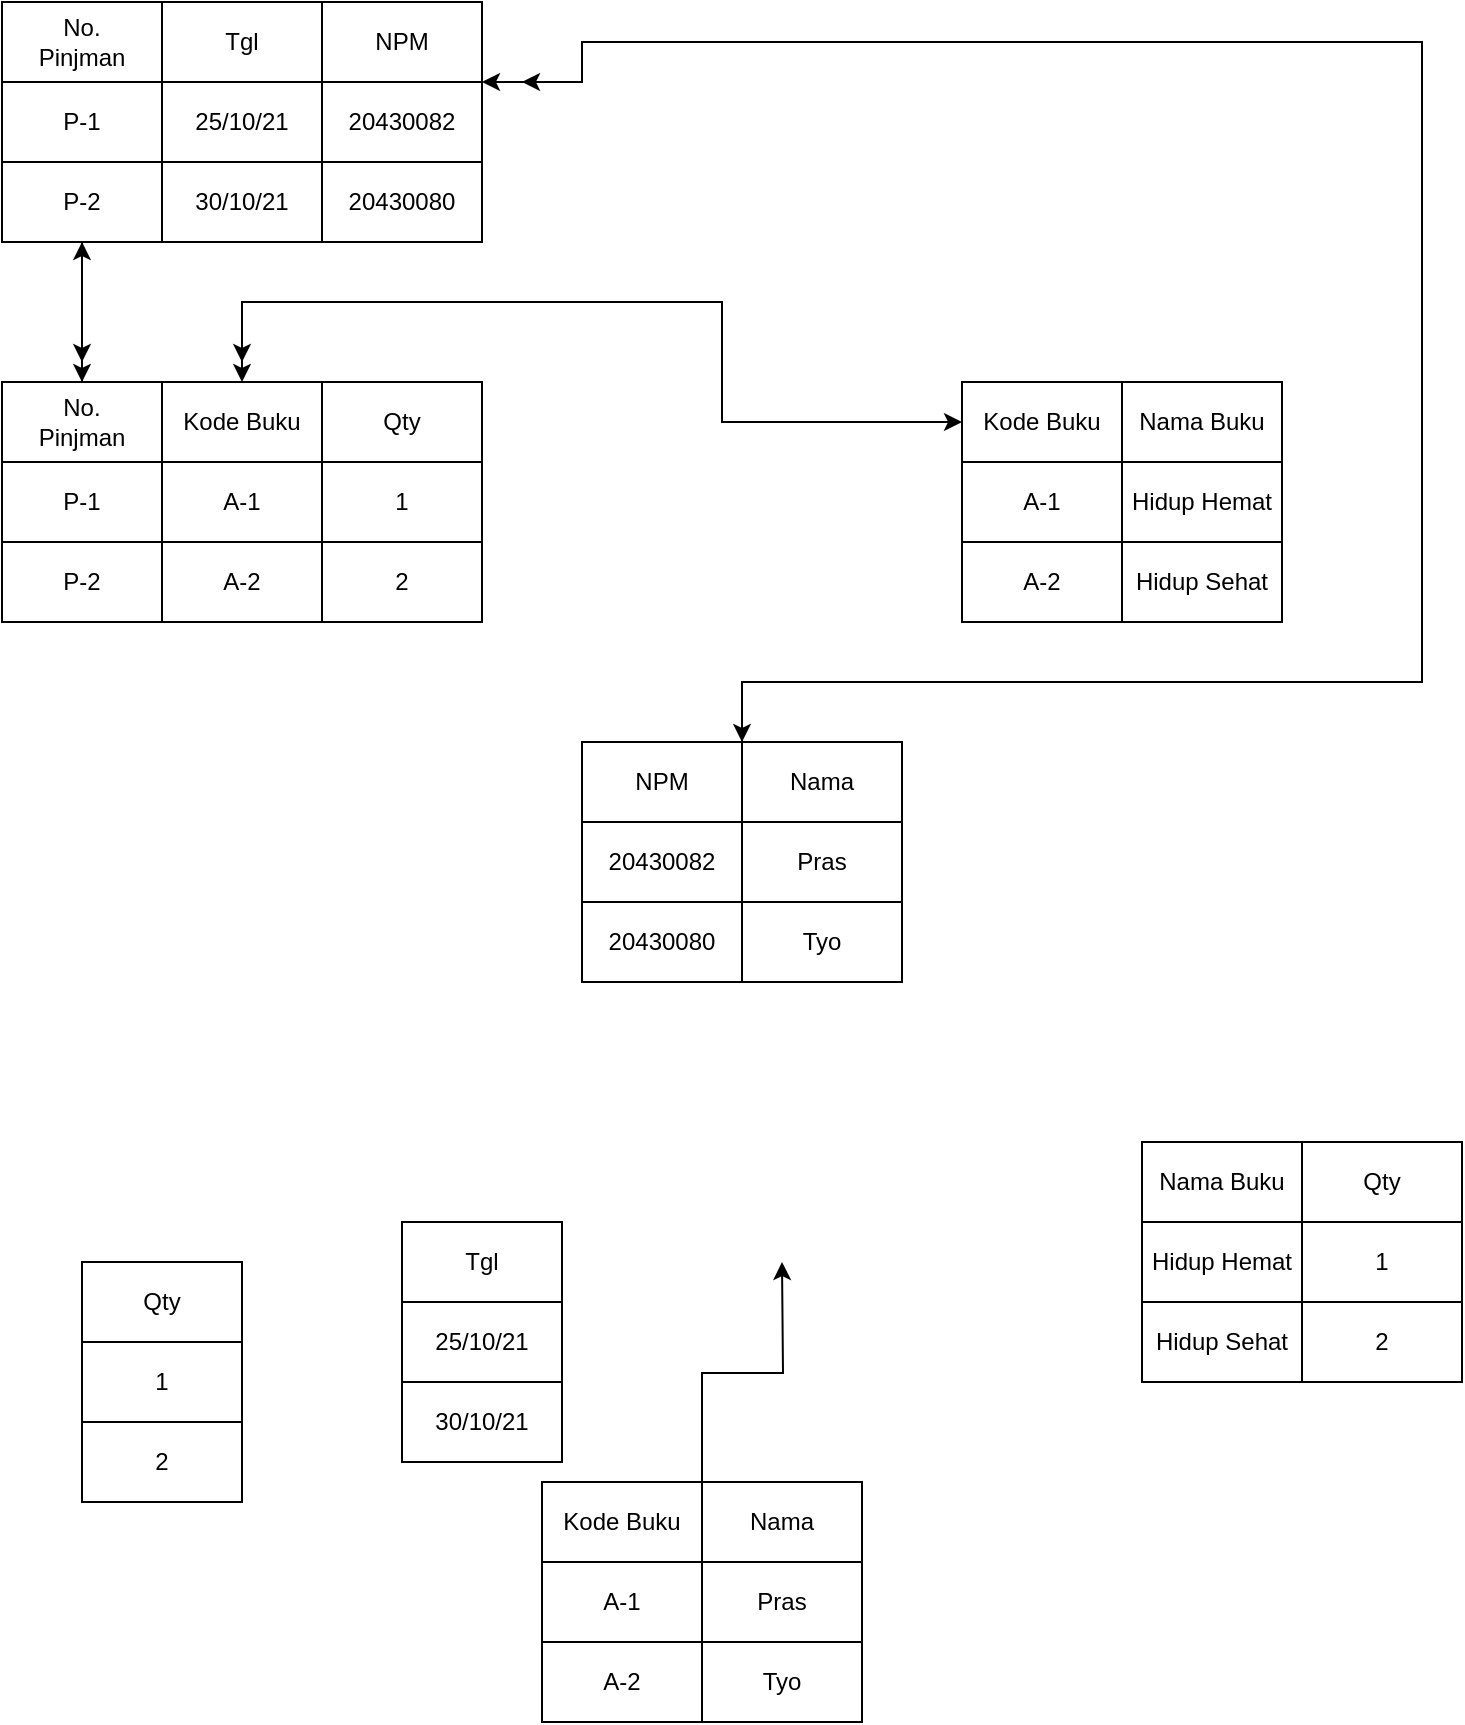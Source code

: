<mxfile version="15.5.8" type="github">
  <diagram id="M6y8392TLzpfR5IYkmAL" name="Page-1">
    <mxGraphModel dx="385" dy="634" grid="1" gridSize="10" guides="1" tooltips="1" connect="1" arrows="1" fold="1" page="1" pageScale="1" pageWidth="850" pageHeight="1100" math="0" shadow="0">
      <root>
        <mxCell id="0" />
        <mxCell id="1" parent="0" />
        <mxCell id="cc8EIHfYlOQ8iBalrAjE-4" value="Tgl" style="rounded=0;whiteSpace=wrap;html=1;" vertex="1" parent="1">
          <mxGeometry x="280" y="740" width="80" height="40" as="geometry" />
        </mxCell>
        <mxCell id="cc8EIHfYlOQ8iBalrAjE-5" value="NPM" style="rounded=0;whiteSpace=wrap;html=1;" vertex="1" parent="1">
          <mxGeometry x="370" y="500" width="80" height="40" as="geometry" />
        </mxCell>
        <mxCell id="cc8EIHfYlOQ8iBalrAjE-76" style="edgeStyle=orthogonalEdgeStyle;rounded=0;orthogonalLoop=1;jettySize=auto;html=1;exitX=0;exitY=0;exitDx=0;exitDy=0;entryX=1;entryY=0;entryDx=0;entryDy=0;" edge="1" parent="1" source="cc8EIHfYlOQ8iBalrAjE-6" target="cc8EIHfYlOQ8iBalrAjE-43">
          <mxGeometry relative="1" as="geometry">
            <Array as="points">
              <mxPoint x="450" y="470" />
              <mxPoint x="790" y="470" />
              <mxPoint x="790" y="150" />
              <mxPoint x="370" y="150" />
              <mxPoint x="370" y="170" />
            </Array>
          </mxGeometry>
        </mxCell>
        <mxCell id="cc8EIHfYlOQ8iBalrAjE-6" value="Nama" style="rounded=0;whiteSpace=wrap;html=1;" vertex="1" parent="1">
          <mxGeometry x="450" y="500" width="80" height="40" as="geometry" />
        </mxCell>
        <mxCell id="cc8EIHfYlOQ8iBalrAjE-10" value="20430080" style="rounded=0;whiteSpace=wrap;html=1;" vertex="1" parent="1">
          <mxGeometry x="370" y="580" width="80" height="40" as="geometry" />
        </mxCell>
        <mxCell id="cc8EIHfYlOQ8iBalrAjE-11" value="20430082" style="rounded=0;whiteSpace=wrap;html=1;" vertex="1" parent="1">
          <mxGeometry x="370" y="540" width="80" height="40" as="geometry" />
        </mxCell>
        <mxCell id="cc8EIHfYlOQ8iBalrAjE-12" value="Pras" style="rounded=0;whiteSpace=wrap;html=1;" vertex="1" parent="1">
          <mxGeometry x="450" y="540" width="80" height="40" as="geometry" />
        </mxCell>
        <mxCell id="cc8EIHfYlOQ8iBalrAjE-16" value="30/10/21" style="rounded=0;whiteSpace=wrap;html=1;" vertex="1" parent="1">
          <mxGeometry x="280" y="820" width="80" height="40" as="geometry" />
        </mxCell>
        <mxCell id="cc8EIHfYlOQ8iBalrAjE-18" value="25/10/21" style="rounded=0;whiteSpace=wrap;html=1;" vertex="1" parent="1">
          <mxGeometry x="280" y="780" width="80" height="40" as="geometry" />
        </mxCell>
        <mxCell id="cc8EIHfYlOQ8iBalrAjE-24" value="Tyo" style="rounded=0;whiteSpace=wrap;html=1;" vertex="1" parent="1">
          <mxGeometry x="450" y="580" width="80" height="40" as="geometry" />
        </mxCell>
        <mxCell id="cc8EIHfYlOQ8iBalrAjE-25" value="Kode Buku" style="rounded=0;whiteSpace=wrap;html=1;" vertex="1" parent="1">
          <mxGeometry x="350" y="870" width="80" height="40" as="geometry" />
        </mxCell>
        <mxCell id="cc8EIHfYlOQ8iBalrAjE-31" style="edgeStyle=orthogonalEdgeStyle;rounded=0;orthogonalLoop=1;jettySize=auto;html=1;exitX=0;exitY=0;exitDx=0;exitDy=0;" edge="1" parent="1" source="cc8EIHfYlOQ8iBalrAjE-26">
          <mxGeometry relative="1" as="geometry">
            <mxPoint x="470" y="760" as="targetPoint" />
          </mxGeometry>
        </mxCell>
        <mxCell id="cc8EIHfYlOQ8iBalrAjE-26" value="Nama" style="rounded=0;whiteSpace=wrap;html=1;" vertex="1" parent="1">
          <mxGeometry x="430" y="870" width="80" height="40" as="geometry" />
        </mxCell>
        <mxCell id="cc8EIHfYlOQ8iBalrAjE-27" value="A-1" style="rounded=0;whiteSpace=wrap;html=1;" vertex="1" parent="1">
          <mxGeometry x="350" y="910" width="80" height="40" as="geometry" />
        </mxCell>
        <mxCell id="cc8EIHfYlOQ8iBalrAjE-28" value="Pras" style="rounded=0;whiteSpace=wrap;html=1;" vertex="1" parent="1">
          <mxGeometry x="430" y="910" width="80" height="40" as="geometry" />
        </mxCell>
        <mxCell id="cc8EIHfYlOQ8iBalrAjE-29" value="Tyo" style="rounded=0;whiteSpace=wrap;html=1;" vertex="1" parent="1">
          <mxGeometry x="430" y="950" width="80" height="40" as="geometry" />
        </mxCell>
        <mxCell id="cc8EIHfYlOQ8iBalrAjE-30" value="A-2" style="rounded=0;whiteSpace=wrap;html=1;" vertex="1" parent="1">
          <mxGeometry x="350" y="950" width="80" height="40" as="geometry" />
        </mxCell>
        <mxCell id="cc8EIHfYlOQ8iBalrAjE-32" value="Nama Buku" style="rounded=0;whiteSpace=wrap;html=1;" vertex="1" parent="1">
          <mxGeometry x="650" y="700" width="80" height="40" as="geometry" />
        </mxCell>
        <mxCell id="cc8EIHfYlOQ8iBalrAjE-33" value="Qty" style="rounded=0;whiteSpace=wrap;html=1;" vertex="1" parent="1">
          <mxGeometry x="730" y="700" width="80" height="40" as="geometry" />
        </mxCell>
        <mxCell id="cc8EIHfYlOQ8iBalrAjE-34" value="Hidup Sehat" style="rounded=0;whiteSpace=wrap;html=1;" vertex="1" parent="1">
          <mxGeometry x="650" y="780" width="80" height="40" as="geometry" />
        </mxCell>
        <mxCell id="cc8EIHfYlOQ8iBalrAjE-35" value="2" style="rounded=0;whiteSpace=wrap;html=1;" vertex="1" parent="1">
          <mxGeometry x="730" y="780" width="80" height="40" as="geometry" />
        </mxCell>
        <mxCell id="cc8EIHfYlOQ8iBalrAjE-36" value="Hidup Hemat" style="rounded=0;whiteSpace=wrap;html=1;" vertex="1" parent="1">
          <mxGeometry x="650" y="740" width="80" height="40" as="geometry" />
        </mxCell>
        <mxCell id="cc8EIHfYlOQ8iBalrAjE-37" value="1" style="rounded=0;whiteSpace=wrap;html=1;" vertex="1" parent="1">
          <mxGeometry x="730" y="740" width="80" height="40" as="geometry" />
        </mxCell>
        <mxCell id="cc8EIHfYlOQ8iBalrAjE-39" value="No. &lt;br&gt;Pinjman" style="rounded=0;whiteSpace=wrap;html=1;" vertex="1" parent="1">
          <mxGeometry x="80" y="130" width="80" height="40" as="geometry" />
        </mxCell>
        <mxCell id="cc8EIHfYlOQ8iBalrAjE-40" value="Tgl" style="rounded=0;whiteSpace=wrap;html=1;" vertex="1" parent="1">
          <mxGeometry x="160" y="130" width="80" height="40" as="geometry" />
        </mxCell>
        <mxCell id="cc8EIHfYlOQ8iBalrAjE-41" value="NPM" style="rounded=0;whiteSpace=wrap;html=1;" vertex="1" parent="1">
          <mxGeometry x="240" y="130" width="80" height="40" as="geometry" />
        </mxCell>
        <mxCell id="cc8EIHfYlOQ8iBalrAjE-42" value="20430080" style="rounded=0;whiteSpace=wrap;html=1;" vertex="1" parent="1">
          <mxGeometry x="240" y="210" width="80" height="40" as="geometry" />
        </mxCell>
        <mxCell id="cc8EIHfYlOQ8iBalrAjE-43" value="20430082" style="rounded=0;whiteSpace=wrap;html=1;" vertex="1" parent="1">
          <mxGeometry x="240" y="170" width="80" height="40" as="geometry" />
        </mxCell>
        <mxCell id="cc8EIHfYlOQ8iBalrAjE-44" value="30/10/21" style="rounded=0;whiteSpace=wrap;html=1;" vertex="1" parent="1">
          <mxGeometry x="160" y="210" width="80" height="40" as="geometry" />
        </mxCell>
        <mxCell id="cc8EIHfYlOQ8iBalrAjE-45" value="P-2" style="rounded=0;whiteSpace=wrap;html=1;" vertex="1" parent="1">
          <mxGeometry x="80" y="210" width="80" height="40" as="geometry" />
        </mxCell>
        <mxCell id="cc8EIHfYlOQ8iBalrAjE-46" value="25/10/21" style="rounded=0;whiteSpace=wrap;html=1;" vertex="1" parent="1">
          <mxGeometry x="160" y="170" width="80" height="40" as="geometry" />
        </mxCell>
        <mxCell id="cc8EIHfYlOQ8iBalrAjE-47" value="P-1" style="rounded=0;whiteSpace=wrap;html=1;" vertex="1" parent="1">
          <mxGeometry x="80" y="170" width="80" height="40" as="geometry" />
        </mxCell>
        <mxCell id="cc8EIHfYlOQ8iBalrAjE-71" style="edgeStyle=none;rounded=0;orthogonalLoop=1;jettySize=auto;html=1;exitX=0.5;exitY=0;exitDx=0;exitDy=0;entryX=0.5;entryY=0;entryDx=0;entryDy=0;" edge="1" parent="1" source="cc8EIHfYlOQ8iBalrAjE-48" target="cc8EIHfYlOQ8iBalrAjE-48">
          <mxGeometry relative="1" as="geometry">
            <Array as="points">
              <mxPoint x="120" y="250" />
            </Array>
          </mxGeometry>
        </mxCell>
        <mxCell id="cc8EIHfYlOQ8iBalrAjE-72" style="edgeStyle=none;rounded=0;orthogonalLoop=1;jettySize=auto;html=1;entryX=0.5;entryY=1;entryDx=0;entryDy=0;" edge="1" parent="1" target="cc8EIHfYlOQ8iBalrAjE-45">
          <mxGeometry relative="1" as="geometry">
            <mxPoint x="120" y="290" as="sourcePoint" />
          </mxGeometry>
        </mxCell>
        <mxCell id="cc8EIHfYlOQ8iBalrAjE-48" value="No. &lt;br&gt;Pinjman" style="rounded=0;whiteSpace=wrap;html=1;" vertex="1" parent="1">
          <mxGeometry x="80" y="320" width="80" height="40" as="geometry" />
        </mxCell>
        <mxCell id="cc8EIHfYlOQ8iBalrAjE-49" value="P-2" style="rounded=0;whiteSpace=wrap;html=1;" vertex="1" parent="1">
          <mxGeometry x="80" y="400" width="80" height="40" as="geometry" />
        </mxCell>
        <mxCell id="cc8EIHfYlOQ8iBalrAjE-50" value="P-1" style="rounded=0;whiteSpace=wrap;html=1;" vertex="1" parent="1">
          <mxGeometry x="80" y="360" width="80" height="40" as="geometry" />
        </mxCell>
        <mxCell id="cc8EIHfYlOQ8iBalrAjE-51" value="Nama Buku" style="rounded=0;whiteSpace=wrap;html=1;" vertex="1" parent="1">
          <mxGeometry x="640" y="320" width="80" height="40" as="geometry" />
        </mxCell>
        <mxCell id="cc8EIHfYlOQ8iBalrAjE-52" value="Qty" style="rounded=0;whiteSpace=wrap;html=1;" vertex="1" parent="1">
          <mxGeometry x="120" y="760" width="80" height="40" as="geometry" />
        </mxCell>
        <mxCell id="cc8EIHfYlOQ8iBalrAjE-53" value="Hidup Sehat" style="rounded=0;whiteSpace=wrap;html=1;" vertex="1" parent="1">
          <mxGeometry x="640" y="400" width="80" height="40" as="geometry" />
        </mxCell>
        <mxCell id="cc8EIHfYlOQ8iBalrAjE-54" value="2" style="rounded=0;whiteSpace=wrap;html=1;" vertex="1" parent="1">
          <mxGeometry x="120" y="840" width="80" height="40" as="geometry" />
        </mxCell>
        <mxCell id="cc8EIHfYlOQ8iBalrAjE-55" value="Hidup Hemat" style="rounded=0;whiteSpace=wrap;html=1;" vertex="1" parent="1">
          <mxGeometry x="640" y="360" width="80" height="40" as="geometry" />
        </mxCell>
        <mxCell id="cc8EIHfYlOQ8iBalrAjE-56" value="1" style="rounded=0;whiteSpace=wrap;html=1;" vertex="1" parent="1">
          <mxGeometry x="120" y="800" width="80" height="40" as="geometry" />
        </mxCell>
        <mxCell id="cc8EIHfYlOQ8iBalrAjE-70" style="edgeStyle=none;rounded=0;orthogonalLoop=1;jettySize=auto;html=1;entryX=0;entryY=0.5;entryDx=0;entryDy=0;" edge="1" parent="1" target="cc8EIHfYlOQ8iBalrAjE-63">
          <mxGeometry relative="1" as="geometry">
            <mxPoint x="450" y="340" as="sourcePoint" />
          </mxGeometry>
        </mxCell>
        <mxCell id="cc8EIHfYlOQ8iBalrAjE-57" value="Kode Buku" style="rounded=0;whiteSpace=wrap;html=1;" vertex="1" parent="1">
          <mxGeometry x="160" y="320" width="80" height="40" as="geometry" />
        </mxCell>
        <mxCell id="cc8EIHfYlOQ8iBalrAjE-58" value="A-2" style="rounded=0;whiteSpace=wrap;html=1;" vertex="1" parent="1">
          <mxGeometry x="160" y="400" width="80" height="40" as="geometry" />
        </mxCell>
        <mxCell id="cc8EIHfYlOQ8iBalrAjE-59" value="A-1" style="rounded=0;whiteSpace=wrap;html=1;" vertex="1" parent="1">
          <mxGeometry x="160" y="360" width="80" height="40" as="geometry" />
        </mxCell>
        <mxCell id="cc8EIHfYlOQ8iBalrAjE-60" value="Qty" style="rounded=0;whiteSpace=wrap;html=1;" vertex="1" parent="1">
          <mxGeometry x="240" y="320" width="80" height="40" as="geometry" />
        </mxCell>
        <mxCell id="cc8EIHfYlOQ8iBalrAjE-61" value="2" style="rounded=0;whiteSpace=wrap;html=1;" vertex="1" parent="1">
          <mxGeometry x="240" y="400" width="80" height="40" as="geometry" />
        </mxCell>
        <mxCell id="cc8EIHfYlOQ8iBalrAjE-62" value="1" style="rounded=0;whiteSpace=wrap;html=1;" vertex="1" parent="1">
          <mxGeometry x="240" y="360" width="80" height="40" as="geometry" />
        </mxCell>
        <mxCell id="cc8EIHfYlOQ8iBalrAjE-63" value="Kode Buku" style="rounded=0;whiteSpace=wrap;html=1;" vertex="1" parent="1">
          <mxGeometry x="560" y="320" width="80" height="40" as="geometry" />
        </mxCell>
        <mxCell id="cc8EIHfYlOQ8iBalrAjE-69" style="edgeStyle=orthogonalEdgeStyle;rounded=0;orthogonalLoop=1;jettySize=auto;html=1;entryX=0.5;entryY=0;entryDx=0;entryDy=0;" edge="1" parent="1" target="cc8EIHfYlOQ8iBalrAjE-57">
          <mxGeometry relative="1" as="geometry">
            <mxPoint x="450" y="230" as="targetPoint" />
            <mxPoint x="550" y="340" as="sourcePoint" />
            <Array as="points">
              <mxPoint x="440" y="340" />
              <mxPoint x="440" y="280" />
              <mxPoint x="200" y="280" />
            </Array>
          </mxGeometry>
        </mxCell>
        <mxCell id="cc8EIHfYlOQ8iBalrAjE-65" value="A-1" style="rounded=0;whiteSpace=wrap;html=1;" vertex="1" parent="1">
          <mxGeometry x="560" y="360" width="80" height="40" as="geometry" />
        </mxCell>
        <mxCell id="cc8EIHfYlOQ8iBalrAjE-68" value="A-2" style="rounded=0;whiteSpace=wrap;html=1;" vertex="1" parent="1">
          <mxGeometry x="560" y="400" width="80" height="40" as="geometry" />
        </mxCell>
        <mxCell id="cc8EIHfYlOQ8iBalrAjE-73" style="edgeStyle=none;rounded=0;orthogonalLoop=1;jettySize=auto;html=1;exitX=0.5;exitY=0;exitDx=0;exitDy=0;entryX=0.5;entryY=0;entryDx=0;entryDy=0;" edge="1" parent="1">
          <mxGeometry relative="1" as="geometry">
            <mxPoint x="120" y="310" as="sourcePoint" />
            <mxPoint x="120" y="310" as="targetPoint" />
            <Array as="points">
              <mxPoint x="120" y="270" />
            </Array>
          </mxGeometry>
        </mxCell>
        <mxCell id="cc8EIHfYlOQ8iBalrAjE-75" style="edgeStyle=none;rounded=0;orthogonalLoop=1;jettySize=auto;html=1;exitX=0.5;exitY=0;exitDx=0;exitDy=0;entryX=0.5;entryY=0;entryDx=0;entryDy=0;" edge="1" parent="1">
          <mxGeometry relative="1" as="geometry">
            <mxPoint x="200" y="310" as="sourcePoint" />
            <mxPoint x="200" y="310" as="targetPoint" />
            <Array as="points">
              <mxPoint x="200" y="280" />
            </Array>
          </mxGeometry>
        </mxCell>
        <mxCell id="cc8EIHfYlOQ8iBalrAjE-78" style="edgeStyle=none;rounded=0;orthogonalLoop=1;jettySize=auto;html=1;exitX=0.5;exitY=0;exitDx=0;exitDy=0;entryX=0.5;entryY=0;entryDx=0;entryDy=0;" edge="1" parent="1">
          <mxGeometry relative="1" as="geometry">
            <mxPoint x="450" y="500" as="sourcePoint" />
            <mxPoint x="450" y="500" as="targetPoint" />
            <Array as="points">
              <mxPoint x="450" y="470" />
            </Array>
          </mxGeometry>
        </mxCell>
        <mxCell id="cc8EIHfYlOQ8iBalrAjE-79" style="edgeStyle=none;rounded=0;orthogonalLoop=1;jettySize=auto;html=1;" edge="1" parent="1">
          <mxGeometry relative="1" as="geometry">
            <mxPoint x="350" y="170" as="sourcePoint" />
            <mxPoint x="340" y="170" as="targetPoint" />
            <Array as="points" />
          </mxGeometry>
        </mxCell>
      </root>
    </mxGraphModel>
  </diagram>
</mxfile>

